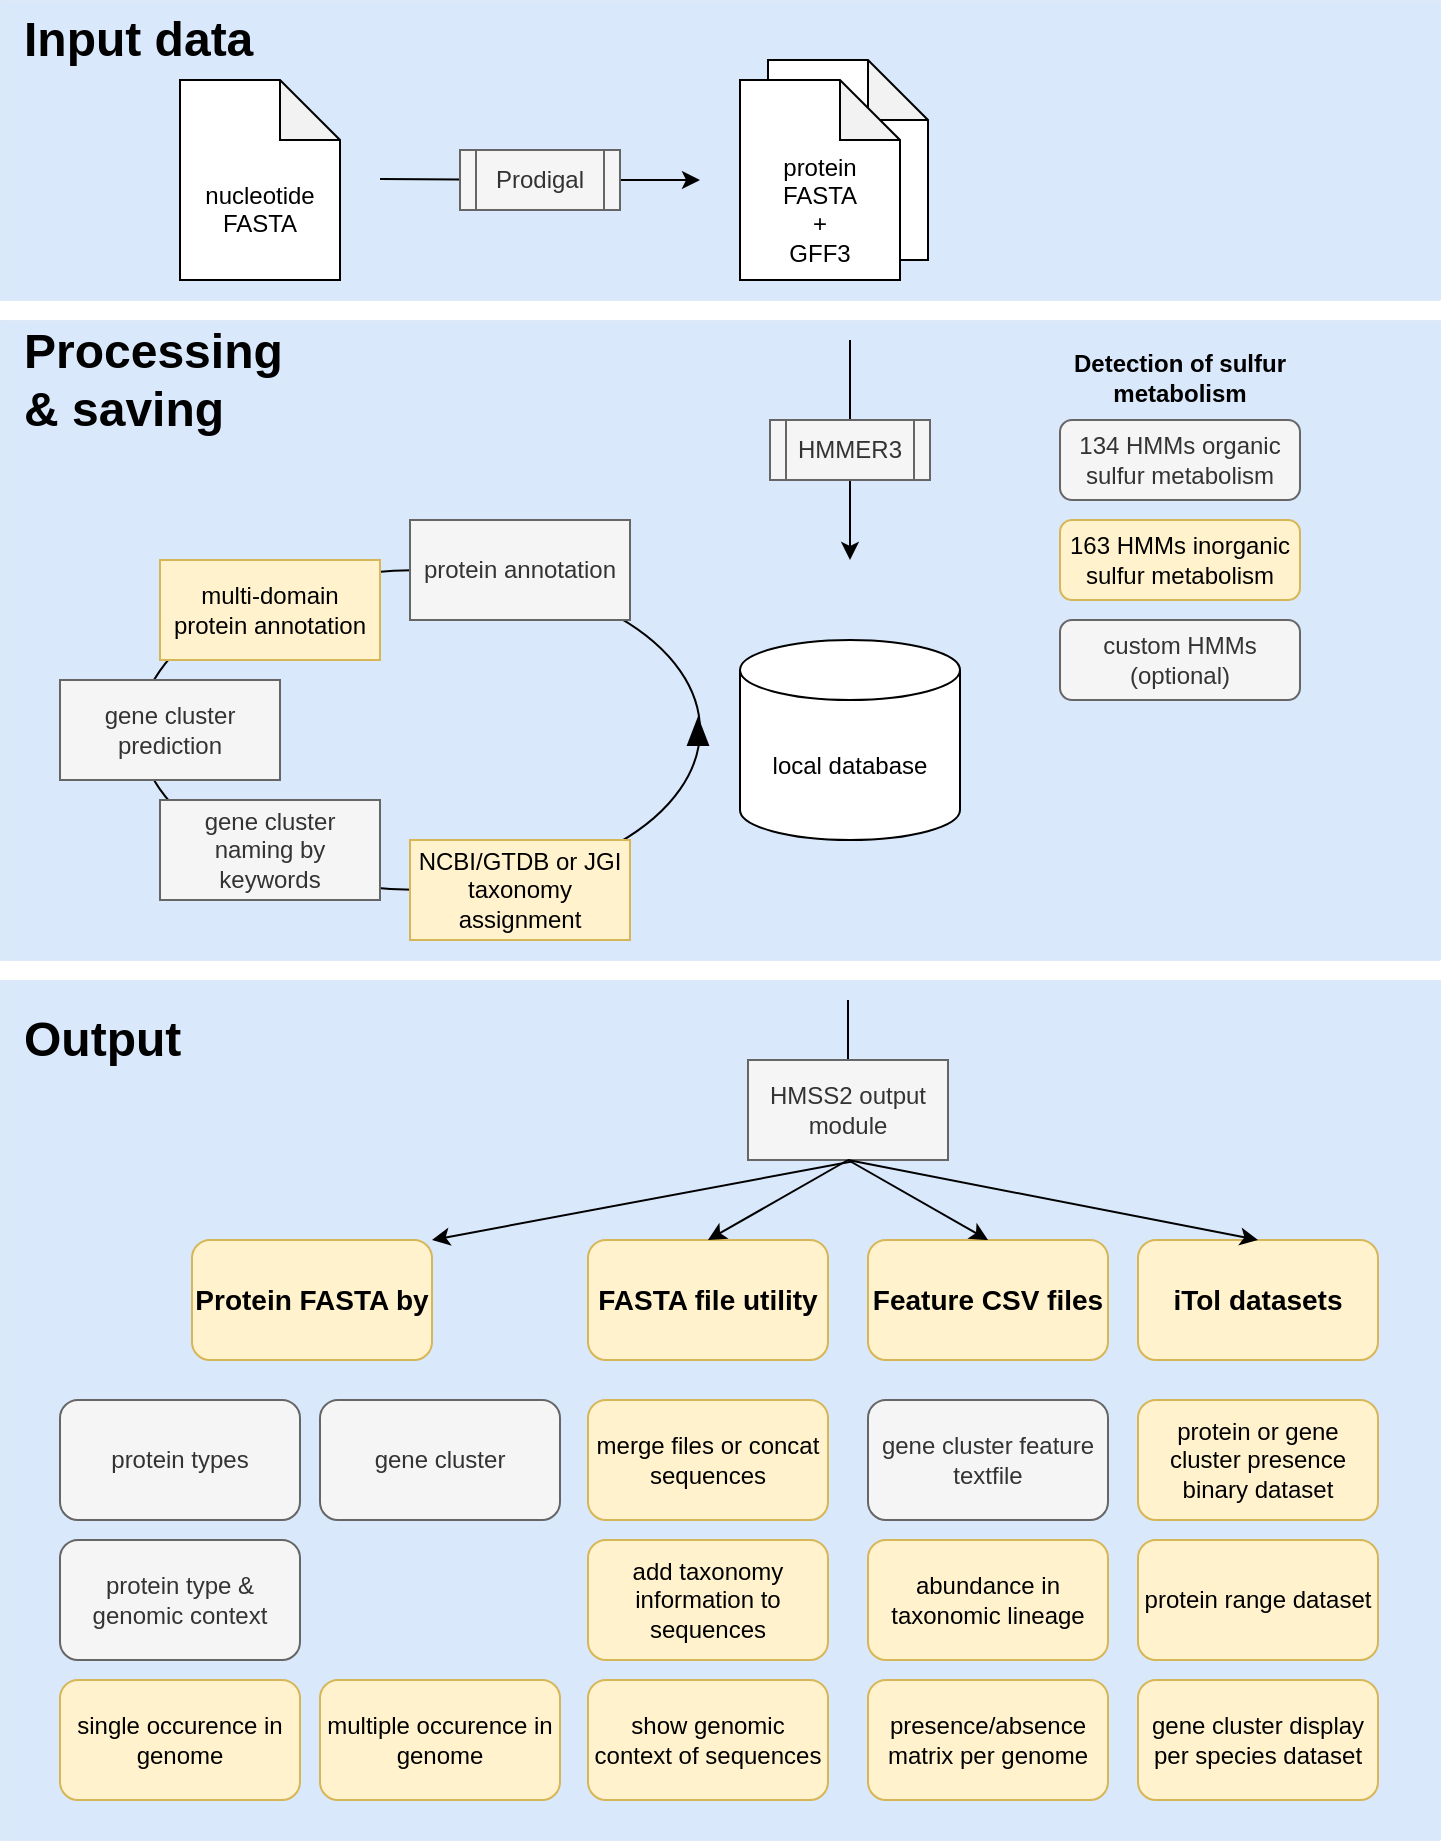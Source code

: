 <mxfile version="21.0.6" type="github">
  <diagram name="Seite-1" id="6OZWKTqBzTqwz66auKhD">
    <mxGraphModel dx="1434" dy="782" grid="1" gridSize="10" guides="1" tooltips="1" connect="1" arrows="1" fold="1" page="1" pageScale="1" pageWidth="827" pageHeight="1169" math="0" shadow="0">
      <root>
        <mxCell id="0" />
        <mxCell id="1" parent="0" />
        <mxCell id="Ma1DHVfn-u75xHZ1rLLF-83" value="" style="rounded=0;whiteSpace=wrap;html=1;strokeWidth=0;fillColor=#dae8fc;strokeColor=#6c8ebf;" vertex="1" parent="1">
          <mxGeometry x="30" y="490" width="720" height="430" as="geometry" />
        </mxCell>
        <mxCell id="Ma1DHVfn-u75xHZ1rLLF-82" value="" style="rounded=0;whiteSpace=wrap;html=1;strokeWidth=0;fillColor=#dae8fc;strokeColor=#6c8ebf;" vertex="1" parent="1">
          <mxGeometry x="30" y="160" width="720" height="320" as="geometry" />
        </mxCell>
        <mxCell id="Ma1DHVfn-u75xHZ1rLLF-81" value="" style="rounded=0;whiteSpace=wrap;html=1;strokeWidth=0;fillColor=#dae8fc;strokeColor=#6c8ebf;" vertex="1" parent="1">
          <mxGeometry x="30" width="720" height="150" as="geometry" />
        </mxCell>
        <mxCell id="Ma1DHVfn-u75xHZ1rLLF-76" value="" style="endArrow=classic;html=1;rounded=0;entryX=1;entryY=0;entryDx=0;entryDy=0;" edge="1" parent="1" target="Ma1DHVfn-u75xHZ1rLLF-62">
          <mxGeometry width="50" height="50" relative="1" as="geometry">
            <mxPoint x="460" y="580" as="sourcePoint" />
            <mxPoint x="510" y="530" as="targetPoint" />
          </mxGeometry>
        </mxCell>
        <mxCell id="Ma1DHVfn-u75xHZ1rLLF-49" value="&lt;br&gt;&lt;div&gt;&lt;br&gt;&lt;/div&gt;&lt;div style=&quot;font-size: 1px;&quot;&gt;&lt;br&gt;&lt;/div&gt;&lt;div&gt;protein &lt;br&gt;&lt;/div&gt;&lt;div&gt;FASTA&lt;/div&gt;&lt;div&gt;+&lt;/div&gt;&lt;div&gt;GFF3&lt;br&gt;&lt;/div&gt;" style="shape=note;whiteSpace=wrap;html=1;backgroundOutline=1;darkOpacity=0.05;" vertex="1" parent="1">
          <mxGeometry x="414" y="30" width="80" height="100" as="geometry" />
        </mxCell>
        <mxCell id="Ma1DHVfn-u75xHZ1rLLF-38" value="" style="ellipse;whiteSpace=wrap;html=1;fillColor=none;" vertex="1" parent="1">
          <mxGeometry x="100" y="285" width="280" height="160" as="geometry" />
        </mxCell>
        <mxCell id="Ma1DHVfn-u75xHZ1rLLF-2" value="Input data" style="text;strokeColor=none;fillColor=none;html=1;fontSize=24;fontStyle=1;verticalAlign=middle;align=left;fontFamily=Helvetica;" vertex="1" parent="1">
          <mxGeometry x="40" width="140" height="40" as="geometry" />
        </mxCell>
        <mxCell id="Ma1DHVfn-u75xHZ1rLLF-3" value="" style="endArrow=classic;html=1;rounded=0;startArrow=none;" edge="1" parent="1" source="Ma1DHVfn-u75xHZ1rLLF-4">
          <mxGeometry width="50" height="50" relative="1" as="geometry">
            <mxPoint x="220" y="89.5" as="sourcePoint" />
            <mxPoint x="380" y="90" as="targetPoint" />
          </mxGeometry>
        </mxCell>
        <mxCell id="Ma1DHVfn-u75xHZ1rLLF-7" value="" style="endArrow=classic;html=1;rounded=0;" edge="1" parent="1">
          <mxGeometry width="50" height="50" relative="1" as="geometry">
            <mxPoint x="455" y="170" as="sourcePoint" />
            <mxPoint x="455" y="280" as="targetPoint" />
          </mxGeometry>
        </mxCell>
        <mxCell id="Ma1DHVfn-u75xHZ1rLLF-6" value="HMMER3" style="shape=process;whiteSpace=wrap;html=1;backgroundOutline=1;fillColor=#f5f5f5;strokeColor=#666666;fontColor=#333333;" vertex="1" parent="1">
          <mxGeometry x="415" y="210" width="80" height="30" as="geometry" />
        </mxCell>
        <mxCell id="Ma1DHVfn-u75xHZ1rLLF-10" value="&lt;br&gt;&lt;div&gt;&lt;br&gt;&lt;/div&gt;&lt;div style=&quot;font-size: 1px;&quot;&gt;&lt;br&gt;&lt;/div&gt;&lt;div&gt;protein &lt;br&gt;&lt;/div&gt;&lt;div&gt;FASTA&lt;/div&gt;&lt;div&gt;+&lt;/div&gt;&lt;div&gt;GFF3&lt;br&gt;&lt;/div&gt;" style="shape=note;whiteSpace=wrap;html=1;backgroundOutline=1;darkOpacity=0.05;" vertex="1" parent="1">
          <mxGeometry x="400" y="40" width="80" height="100" as="geometry" />
        </mxCell>
        <mxCell id="Ma1DHVfn-u75xHZ1rLLF-11" value="&lt;br&gt;&lt;div&gt;&lt;br&gt;&lt;/div&gt;&lt;div style=&quot;font-size: 1px;&quot;&gt;&lt;br&gt;&lt;/div&gt;&lt;div&gt;nucleotide &lt;br&gt;&lt;/div&gt;&lt;div&gt;FASTA&lt;/div&gt;" style="shape=note;whiteSpace=wrap;html=1;backgroundOutline=1;darkOpacity=0.05;" vertex="1" parent="1">
          <mxGeometry x="120" y="40" width="80" height="100" as="geometry" />
        </mxCell>
        <mxCell id="Ma1DHVfn-u75xHZ1rLLF-15" value="" style="endArrow=none;html=1;rounded=0;" edge="1" parent="1" target="Ma1DHVfn-u75xHZ1rLLF-4">
          <mxGeometry width="50" height="50" relative="1" as="geometry">
            <mxPoint x="220" y="89.5" as="sourcePoint" />
            <mxPoint x="380" y="90" as="targetPoint" />
          </mxGeometry>
        </mxCell>
        <mxCell id="Ma1DHVfn-u75xHZ1rLLF-4" value="Prodigal" style="shape=process;whiteSpace=wrap;html=1;backgroundOutline=1;fillColor=#f5f5f5;strokeColor=#666666;fontColor=#333333;" vertex="1" parent="1">
          <mxGeometry x="260" y="75" width="80" height="30" as="geometry" />
        </mxCell>
        <mxCell id="Ma1DHVfn-u75xHZ1rLLF-16" value="163 HMMs inorganic sulfur metabolism" style="rounded=1;whiteSpace=wrap;html=1;fillColor=#fff2cc;strokeColor=#d6b656;" vertex="1" parent="1">
          <mxGeometry x="560" y="260" width="120" height="40" as="geometry" />
        </mxCell>
        <mxCell id="Ma1DHVfn-u75xHZ1rLLF-17" value="134 HMMs organic sulfur metabolism" style="rounded=1;whiteSpace=wrap;html=1;fillColor=#f5f5f5;fontColor=#333333;strokeColor=#666666;" vertex="1" parent="1">
          <mxGeometry x="560" y="210" width="120" height="40" as="geometry" />
        </mxCell>
        <mxCell id="Ma1DHVfn-u75xHZ1rLLF-18" value="&lt;div&gt;custom HMMs&lt;/div&gt;&lt;div&gt;(optional)&lt;br&gt;&lt;/div&gt;" style="rounded=1;whiteSpace=wrap;html=1;fillColor=#f5f5f5;fontColor=#333333;strokeColor=#666666;" vertex="1" parent="1">
          <mxGeometry x="560" y="310" width="120" height="40" as="geometry" />
        </mxCell>
        <mxCell id="Ma1DHVfn-u75xHZ1rLLF-20" value="local database" style="shape=cylinder3;whiteSpace=wrap;html=1;boundedLbl=1;backgroundOutline=1;size=15;" vertex="1" parent="1">
          <mxGeometry x="400" y="320" width="110" height="100" as="geometry" />
        </mxCell>
        <mxCell id="Ma1DHVfn-u75xHZ1rLLF-21" value="&lt;div&gt;multi-domain &lt;br&gt;&lt;/div&gt;&lt;div&gt;protein annotation&lt;/div&gt;" style="rounded=0;whiteSpace=wrap;html=1;fillColor=#fff2cc;strokeColor=#d6b656;" vertex="1" parent="1">
          <mxGeometry x="110" y="280" width="110" height="50" as="geometry" />
        </mxCell>
        <mxCell id="Ma1DHVfn-u75xHZ1rLLF-22" value="protein annotation" style="rounded=0;whiteSpace=wrap;html=1;fillColor=#f5f5f5;fontColor=#333333;strokeColor=#666666;" vertex="1" parent="1">
          <mxGeometry x="235" y="260" width="110" height="50" as="geometry" />
        </mxCell>
        <mxCell id="Ma1DHVfn-u75xHZ1rLLF-23" value="gene cluster prediction" style="rounded=0;whiteSpace=wrap;html=1;fillColor=#f5f5f5;fontColor=#333333;strokeColor=#666666;" vertex="1" parent="1">
          <mxGeometry x="60" y="340" width="110" height="50" as="geometry" />
        </mxCell>
        <mxCell id="Ma1DHVfn-u75xHZ1rLLF-24" value="gene cluster naming by keywords" style="rounded=0;whiteSpace=wrap;html=1;fillColor=#f5f5f5;fontColor=#333333;strokeColor=#666666;" vertex="1" parent="1">
          <mxGeometry x="110" y="400" width="110" height="50" as="geometry" />
        </mxCell>
        <mxCell id="Ma1DHVfn-u75xHZ1rLLF-27" value="NCBI/GTDB or JGI taxonomy assignment" style="rounded=0;whiteSpace=wrap;html=1;fillColor=#fff2cc;strokeColor=#d6b656;" vertex="1" parent="1">
          <mxGeometry x="235" y="420" width="110" height="50" as="geometry" />
        </mxCell>
        <mxCell id="Ma1DHVfn-u75xHZ1rLLF-41" value="" style="shape=flexArrow;endArrow=classic;html=1;rounded=0;endWidth=8.667;endSize=4;width=0.324;entryX=1;entryY=0.426;entryDx=0;entryDy=0;entryPerimeter=0;startSize=3;strokeWidth=1;fillColor=#000000;" edge="1" parent="1">
          <mxGeometry width="50" height="50" relative="1" as="geometry">
            <mxPoint x="379" y="373" as="sourcePoint" />
            <mxPoint x="379" y="359" as="targetPoint" />
          </mxGeometry>
        </mxCell>
        <mxCell id="Ma1DHVfn-u75xHZ1rLLF-44" value="&lt;div&gt;Processing&lt;/div&gt;&lt;div&gt;&amp;amp; saving&lt;br&gt;&lt;/div&gt;" style="text;strokeColor=none;fillColor=none;html=1;fontSize=24;fontStyle=1;verticalAlign=middle;align=left;fontFamily=Helvetica;" vertex="1" parent="1">
          <mxGeometry x="40" y="160" width="140" height="60" as="geometry" />
        </mxCell>
        <mxCell id="Ma1DHVfn-u75xHZ1rLLF-47" value="" style="endArrow=classic;html=1;rounded=0;entryX=0.5;entryY=1;entryDx=0;entryDy=0;" edge="1" parent="1" target="Ma1DHVfn-u75xHZ1rLLF-52">
          <mxGeometry width="50" height="50" relative="1" as="geometry">
            <mxPoint x="454" y="500" as="sourcePoint" />
            <mxPoint x="454" y="610" as="targetPoint" />
          </mxGeometry>
        </mxCell>
        <mxCell id="Ma1DHVfn-u75xHZ1rLLF-50" value="Output" style="text;strokeColor=none;fillColor=none;html=1;fontSize=24;fontStyle=1;verticalAlign=middle;align=left;fontFamily=Helvetica;" vertex="1" parent="1">
          <mxGeometry x="40" y="490" width="140" height="60" as="geometry" />
        </mxCell>
        <mxCell id="Ma1DHVfn-u75xHZ1rLLF-52" value="&lt;div&gt;HMSS2 output&lt;/div&gt;&lt;div&gt;module&lt;br&gt;&lt;/div&gt;" style="rounded=0;whiteSpace=wrap;html=1;fillColor=#f5f5f5;strokeColor=#666666;fontColor=#333333;" vertex="1" parent="1">
          <mxGeometry x="404" y="530" width="100" height="50" as="geometry" />
        </mxCell>
        <mxCell id="Ma1DHVfn-u75xHZ1rLLF-53" value="protein types" style="rounded=1;whiteSpace=wrap;html=1;fillColor=#f5f5f5;strokeColor=#666666;fontColor=#333333;" vertex="1" parent="1">
          <mxGeometry x="60" y="700" width="120" height="60" as="geometry" />
        </mxCell>
        <mxCell id="Ma1DHVfn-u75xHZ1rLLF-54" value="gene cluster" style="rounded=1;whiteSpace=wrap;html=1;fillColor=#f5f5f5;strokeColor=#666666;fontColor=#333333;" vertex="1" parent="1">
          <mxGeometry x="190" y="700" width="120" height="60" as="geometry" />
        </mxCell>
        <mxCell id="Ma1DHVfn-u75xHZ1rLLF-55" value="presence/absence matrix per genome" style="rounded=1;whiteSpace=wrap;html=1;fillColor=#fff2cc;strokeColor=#d6b656;" vertex="1" parent="1">
          <mxGeometry x="464" y="840" width="120" height="60" as="geometry" />
        </mxCell>
        <mxCell id="Ma1DHVfn-u75xHZ1rLLF-56" value="abundance in taxonomic lineage" style="rounded=1;whiteSpace=wrap;html=1;fillColor=#fff2cc;strokeColor=#d6b656;" vertex="1" parent="1">
          <mxGeometry x="464" y="770" width="120" height="60" as="geometry" />
        </mxCell>
        <mxCell id="Ma1DHVfn-u75xHZ1rLLF-57" value="gene cluster feature textfile" style="rounded=1;whiteSpace=wrap;html=1;fillColor=#f5f5f5;strokeColor=#666666;fontColor=#333333;" vertex="1" parent="1">
          <mxGeometry x="464" y="700" width="120" height="60" as="geometry" />
        </mxCell>
        <mxCell id="Ma1DHVfn-u75xHZ1rLLF-59" value="Detection of sulfur metabolism" style="text;html=1;strokeColor=none;fillColor=none;align=center;verticalAlign=middle;whiteSpace=wrap;rounded=0;fontStyle=1" vertex="1" parent="1">
          <mxGeometry x="560" y="170" width="120" height="37.5" as="geometry" />
        </mxCell>
        <mxCell id="Ma1DHVfn-u75xHZ1rLLF-62" value="&lt;font style=&quot;font-size: 14px;&quot;&gt;&lt;b&gt;Protein FASTA by&lt;/b&gt;&lt;br&gt;&lt;/font&gt;" style="rounded=1;whiteSpace=wrap;html=1;fillColor=#fff2cc;strokeColor=#d6b656;" vertex="1" parent="1">
          <mxGeometry x="126" y="620" width="120" height="60" as="geometry" />
        </mxCell>
        <mxCell id="Ma1DHVfn-u75xHZ1rLLF-63" value="&lt;div&gt;protein type &amp;amp; &lt;br&gt;&lt;/div&gt;&lt;div&gt;genomic context&lt;br&gt;&lt;/div&gt;" style="rounded=1;whiteSpace=wrap;html=1;fillColor=#f5f5f5;strokeColor=#666666;fontColor=#333333;" vertex="1" parent="1">
          <mxGeometry x="60" y="770" width="120" height="60" as="geometry" />
        </mxCell>
        <mxCell id="Ma1DHVfn-u75xHZ1rLLF-64" value="single occurence in genome" style="rounded=1;whiteSpace=wrap;html=1;fillColor=#fff2cc;strokeColor=#d6b656;" vertex="1" parent="1">
          <mxGeometry x="60" y="840" width="120" height="60" as="geometry" />
        </mxCell>
        <mxCell id="Ma1DHVfn-u75xHZ1rLLF-65" value="multiple occurence in genome" style="rounded=1;whiteSpace=wrap;html=1;fillColor=#fff2cc;strokeColor=#d6b656;" vertex="1" parent="1">
          <mxGeometry x="190" y="840" width="120" height="60" as="geometry" />
        </mxCell>
        <mxCell id="Ma1DHVfn-u75xHZ1rLLF-66" value="&lt;font style=&quot;font-size: 14px;&quot;&gt;&lt;b&gt;Feature CSV files&lt;br&gt;&lt;/b&gt;&lt;/font&gt;" style="rounded=1;whiteSpace=wrap;html=1;fillColor=#fff2cc;strokeColor=#d6b656;" vertex="1" parent="1">
          <mxGeometry x="464" y="620" width="120" height="60" as="geometry" />
        </mxCell>
        <mxCell id="Ma1DHVfn-u75xHZ1rLLF-67" value="protein or gene cluster presence binary dataset" style="rounded=1;whiteSpace=wrap;html=1;fillColor=#fff2cc;strokeColor=#d6b656;" vertex="1" parent="1">
          <mxGeometry x="599" y="700" width="120" height="60" as="geometry" />
        </mxCell>
        <mxCell id="Ma1DHVfn-u75xHZ1rLLF-68" value="protein range dataset" style="rounded=1;whiteSpace=wrap;html=1;fillColor=#fff2cc;strokeColor=#d6b656;" vertex="1" parent="1">
          <mxGeometry x="599" y="770" width="120" height="60" as="geometry" />
        </mxCell>
        <mxCell id="Ma1DHVfn-u75xHZ1rLLF-69" value="gene cluster display per species dataset" style="rounded=1;whiteSpace=wrap;html=1;fillColor=#fff2cc;strokeColor=#d6b656;" vertex="1" parent="1">
          <mxGeometry x="599" y="840" width="120" height="60" as="geometry" />
        </mxCell>
        <mxCell id="Ma1DHVfn-u75xHZ1rLLF-70" value="&lt;font style=&quot;font-size: 14px;&quot;&gt;&lt;b&gt;iTol datasets&lt;br&gt;&lt;/b&gt;&lt;/font&gt;" style="rounded=1;whiteSpace=wrap;html=1;fillColor=#fff2cc;strokeColor=#d6b656;" vertex="1" parent="1">
          <mxGeometry x="599" y="620" width="120" height="60" as="geometry" />
        </mxCell>
        <mxCell id="Ma1DHVfn-u75xHZ1rLLF-71" value="merge files or concat sequences" style="rounded=1;whiteSpace=wrap;html=1;fillColor=#fff2cc;strokeColor=#d6b656;" vertex="1" parent="1">
          <mxGeometry x="324" y="700" width="120" height="60" as="geometry" />
        </mxCell>
        <mxCell id="Ma1DHVfn-u75xHZ1rLLF-72" value="add taxonomy information to sequences" style="rounded=1;whiteSpace=wrap;html=1;fillColor=#fff2cc;strokeColor=#d6b656;" vertex="1" parent="1">
          <mxGeometry x="324" y="770" width="120" height="60" as="geometry" />
        </mxCell>
        <mxCell id="Ma1DHVfn-u75xHZ1rLLF-73" value="show genomic context of sequences" style="rounded=1;whiteSpace=wrap;html=1;fillColor=#fff2cc;strokeColor=#d6b656;" vertex="1" parent="1">
          <mxGeometry x="324" y="840" width="120" height="60" as="geometry" />
        </mxCell>
        <mxCell id="Ma1DHVfn-u75xHZ1rLLF-74" value="&lt;font style=&quot;font-size: 14px;&quot;&gt;&lt;b&gt;FASTA file utility&lt;/b&gt;&lt;br&gt;&lt;/font&gt;" style="rounded=1;whiteSpace=wrap;html=1;fillColor=#fff2cc;strokeColor=#d6b656;" vertex="1" parent="1">
          <mxGeometry x="324" y="620" width="120" height="60" as="geometry" />
        </mxCell>
        <mxCell id="Ma1DHVfn-u75xHZ1rLLF-77" value="" style="endArrow=classic;html=1;rounded=0;exitX=0.5;exitY=1;exitDx=0;exitDy=0;entryX=0.5;entryY=0;entryDx=0;entryDy=0;" edge="1" parent="1" source="Ma1DHVfn-u75xHZ1rLLF-52" target="Ma1DHVfn-u75xHZ1rLLF-74">
          <mxGeometry width="50" height="50" relative="1" as="geometry">
            <mxPoint x="586" y="580" as="sourcePoint" />
            <mxPoint x="636" y="530" as="targetPoint" />
          </mxGeometry>
        </mxCell>
        <mxCell id="Ma1DHVfn-u75xHZ1rLLF-78" value="" style="endArrow=classic;html=1;rounded=0;exitX=0.5;exitY=1;exitDx=0;exitDy=0;entryX=0.5;entryY=0;entryDx=0;entryDy=0;" edge="1" parent="1" source="Ma1DHVfn-u75xHZ1rLLF-52" target="Ma1DHVfn-u75xHZ1rLLF-66">
          <mxGeometry width="50" height="50" relative="1" as="geometry">
            <mxPoint x="670" y="580" as="sourcePoint" />
            <mxPoint x="720" y="530" as="targetPoint" />
          </mxGeometry>
        </mxCell>
        <mxCell id="Ma1DHVfn-u75xHZ1rLLF-79" value="" style="endArrow=classic;html=1;rounded=0;exitX=0.5;exitY=1;exitDx=0;exitDy=0;entryX=0.5;entryY=0;entryDx=0;entryDy=0;" edge="1" parent="1" source="Ma1DHVfn-u75xHZ1rLLF-52" target="Ma1DHVfn-u75xHZ1rLLF-70">
          <mxGeometry width="50" height="50" relative="1" as="geometry">
            <mxPoint x="550" y="570" as="sourcePoint" />
            <mxPoint x="600" y="520" as="targetPoint" />
          </mxGeometry>
        </mxCell>
      </root>
    </mxGraphModel>
  </diagram>
</mxfile>
